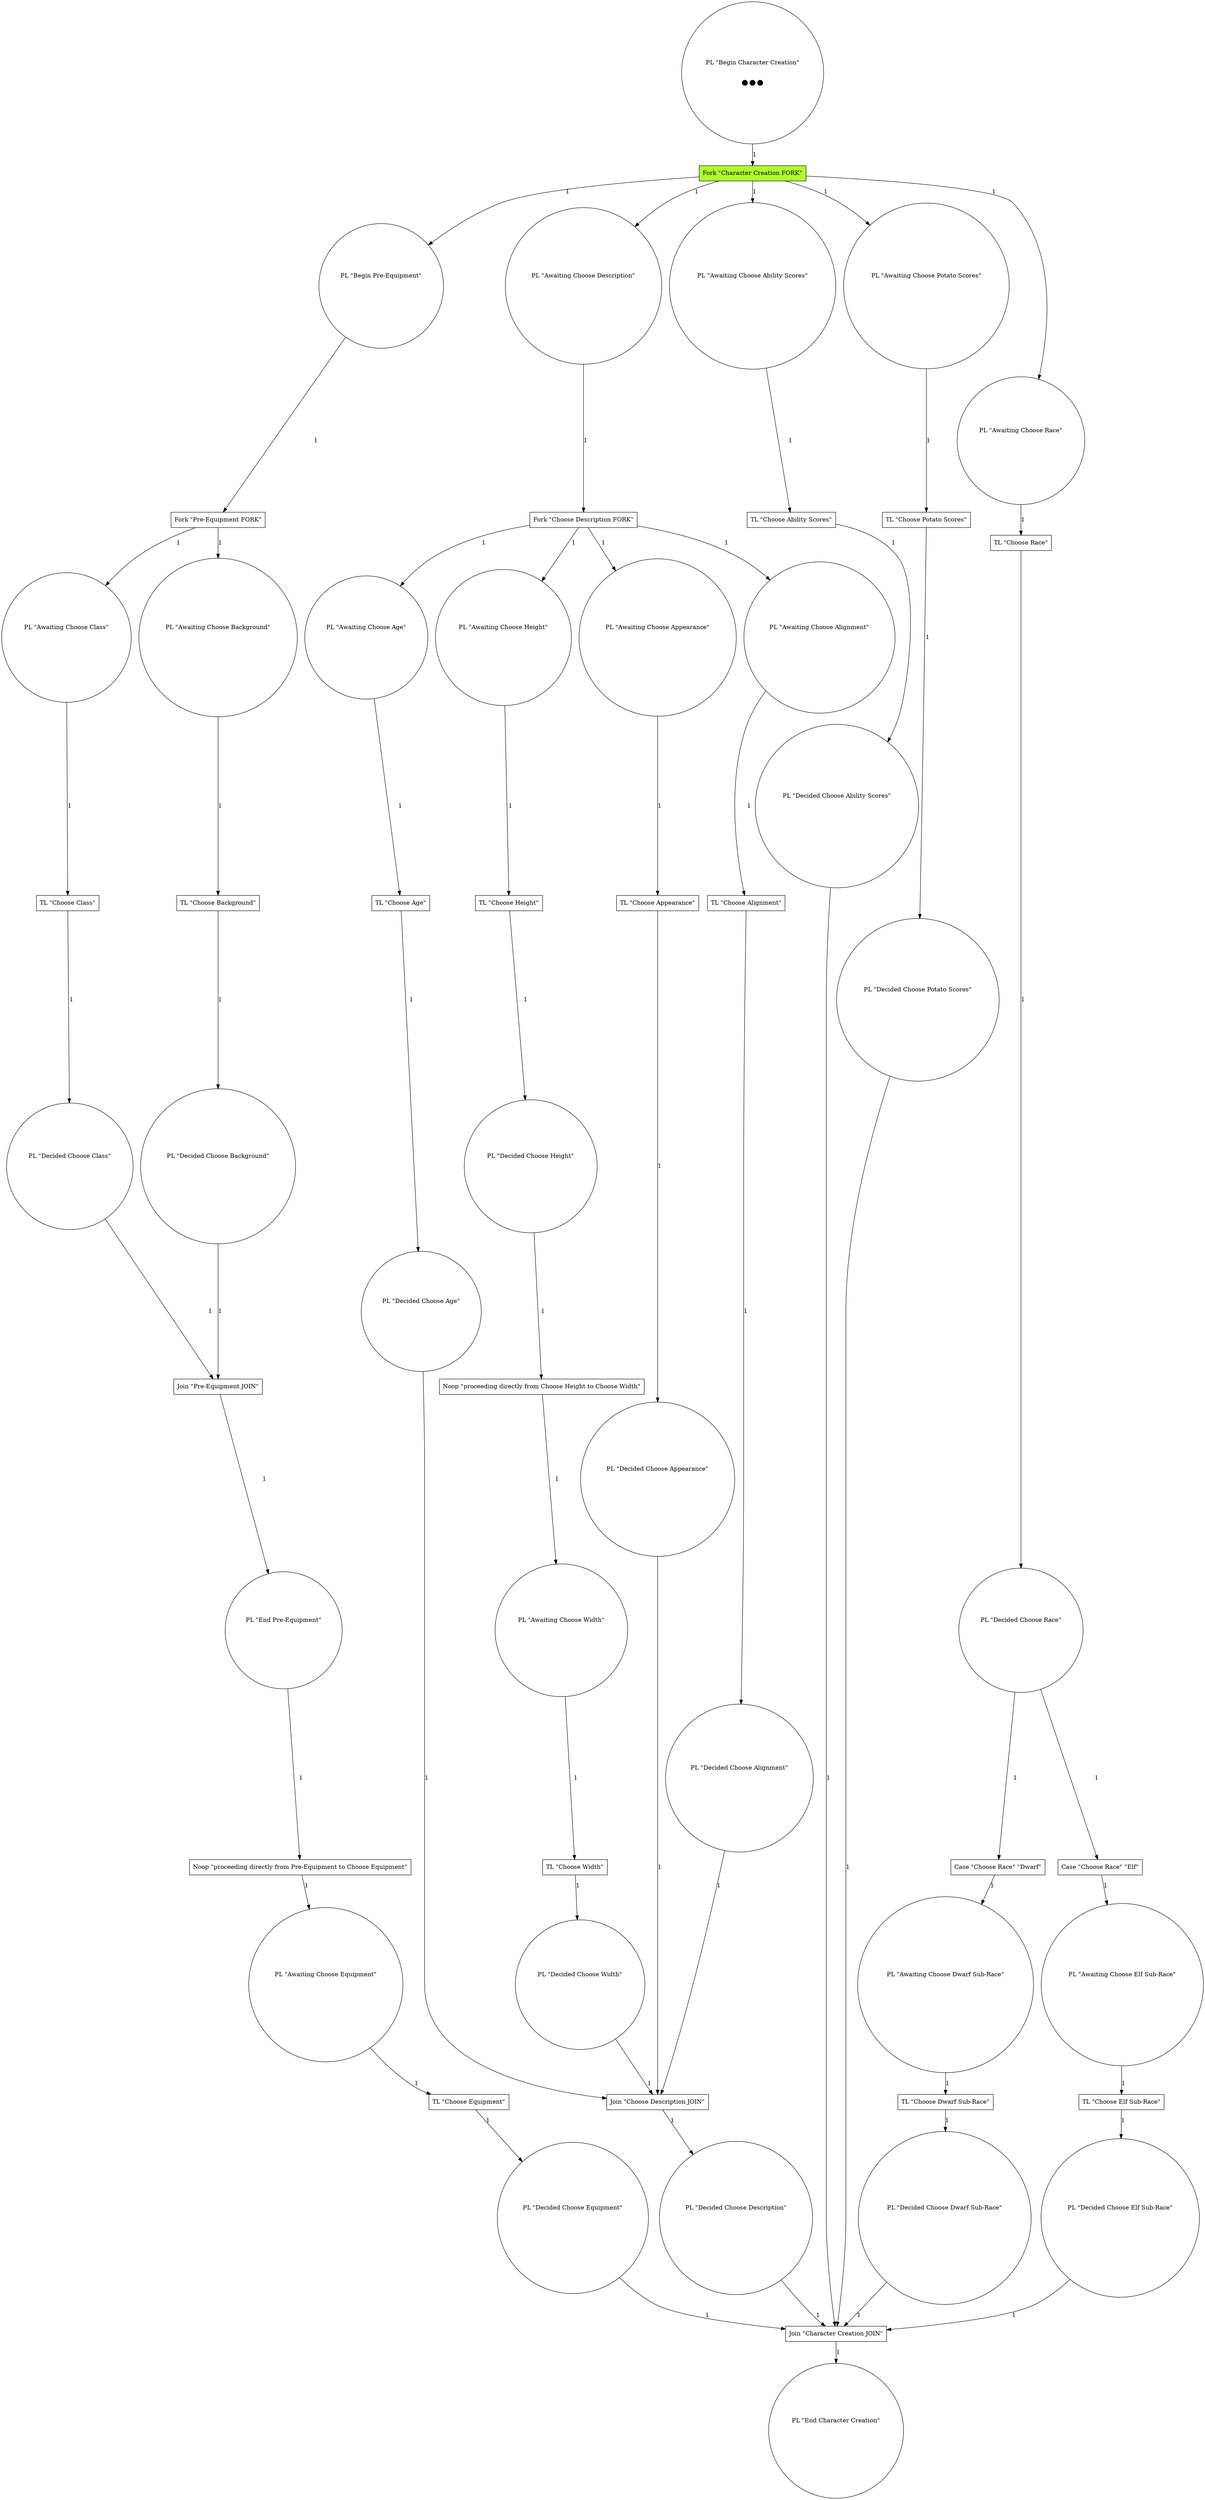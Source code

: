 digraph {
    1 [label="PL \"Begin Character Creation\"\n\n\n ⬤ ⬤ ⬤ "
      ,shape=circle];
    2 [label="PL \"Begin Pre-Equipment\"\n\n\n "
      ,shape=circle];
    3 [label="PL \"Awaiting Choose Class\"\n\n\n "
      ,shape=circle];
    4 [label="PL \"Decided Choose Class\"\n\n\n "
      ,shape=circle];
    5 [label="PL \"Awaiting Choose Background\"\n\n\n "
      ,shape=circle];
    6 [label="PL \"Decided Choose Background\"\n\n\n "
      ,shape=circle];
    7 [label="PL \"End Pre-Equipment\"\n\n\n "
      ,shape=circle];
    8 [label="PL \"Awaiting Choose Equipment\"\n\n\n "
      ,shape=circle];
    9 [label="PL \"Decided Choose Equipment\"\n\n\n "
      ,shape=circle];
    10 [label="PL \"Awaiting Choose Description\"\n\n\n "
       ,shape=circle];
    11 [label="PL \"Awaiting Choose Age\"\n\n\n "
       ,shape=circle];
    12 [label="PL \"Decided Choose Age\"\n\n\n "
       ,shape=circle];
    13 [label="PL \"Awaiting Choose Height\"\n\n\n "
       ,shape=circle];
    14 [label="PL \"Decided Choose Height\"\n\n\n "
       ,shape=circle];
    15 [label="PL \"Awaiting Choose Width\"\n\n\n "
       ,shape=circle];
    16 [label="PL \"Decided Choose Width\"\n\n\n "
       ,shape=circle];
    17 [label="PL \"Awaiting Choose Appearance\"\n\n\n "
       ,shape=circle];
    18 [label="PL \"Decided Choose Appearance\"\n\n\n "
       ,shape=circle];
    19 [label="PL \"Awaiting Choose Alignment\"\n\n\n "
       ,shape=circle];
    20 [label="PL \"Decided Choose Alignment\"\n\n\n "
       ,shape=circle];
    21 [label="PL \"Decided Choose Description\"\n\n\n "
       ,shape=circle];
    22 [label="PL \"Awaiting Choose Ability Scores\"\n\n\n "
       ,shape=circle];
    23 [label="PL \"Decided Choose Ability Scores\"\n\n\n "
       ,shape=circle];
    24 [label="PL \"Awaiting Choose Potato Scores\"\n\n\n "
       ,shape=circle];
    25 [label="PL \"Decided Choose Potato Scores\"\n\n\n "
       ,shape=circle];
    26 [label="PL \"Awaiting Choose Race\"\n\n\n "
       ,shape=circle];
    27 [label="PL \"Decided Choose Race\"\n\n\n "
       ,shape=circle];
    28 [label="PL \"Awaiting Choose Dwarf Sub-Race\"\n\n\n "
       ,shape=circle];
    29 [label="PL \"Decided Choose Dwarf Sub-Race\"\n\n\n "
       ,shape=circle];
    30 [label="PL \"Awaiting Choose Elf Sub-Race\"\n\n\n "
       ,shape=circle];
    31 [label="PL \"Decided Choose Elf Sub-Race\"\n\n\n "
       ,shape=circle];
    32 [label="PL \"End Character Creation\"\n\n\n "
       ,shape=circle];
    33 [label="Fork \"Character Creation FORK\""
       ,shape=box
       ,style=filled
       ,fillcolor=greenyellow];
    34 [label="Fork \"Pre-Equipment FORK\""
       ,shape=box];
    35 [label="TL \"Choose Class\""
       ,shape=box];
    36 [label="TL \"Choose Background\""
       ,shape=box];
    37 [label="Join \"Pre-Equipment JOIN\""
       ,shape=box];
    38 [label="Noop \"proceeding directly from Pre-Equipment to Choose Equipment\""
       ,shape=box];
    39 [label="TL \"Choose Equipment\""
       ,shape=box];
    40 [label="Fork \"Choose Description FORK\""
       ,shape=box];
    41 [label="TL \"Choose Age\""
       ,shape=box];
    42 [label="TL \"Choose Height\""
       ,shape=box];
    43 [label="Noop \"proceeding directly from Choose Height to Choose Width\""
       ,shape=box];
    44 [label="TL \"Choose Width\""
       ,shape=box];
    45 [label="TL \"Choose Appearance\""
       ,shape=box];
    46 [label="TL \"Choose Alignment\""
       ,shape=box];
    47 [label="Join \"Choose Description JOIN\""
       ,shape=box];
    48 [label="TL \"Choose Ability Scores\""
       ,shape=box];
    49 [label="TL \"Choose Potato Scores\""
       ,shape=box];
    50 [label="TL \"Choose Race\""
       ,shape=box];
    51 [label="Case \"Choose Race\" \"Dwarf\""
       ,shape=box];
    52 [label="Case \"Choose Race\" \"Elf\""
       ,shape=box];
    53 [label="TL \"Choose Dwarf Sub-Race\""
       ,shape=box];
    54 [label="TL \"Choose Elf Sub-Race\""
       ,shape=box];
    55 [label="Join \"Character Creation JOIN\""
       ,shape=box];
    1 -> 33 [label=1];
    2 -> 34 [label=1];
    3 -> 35 [label=1];
    4 -> 37 [label=1];
    5 -> 36 [label=1];
    6 -> 37 [label=1];
    7 -> 38 [label=1];
    8 -> 39 [label=1];
    9 -> 55 [label=1];
    10 -> 40 [label=1];
    11 -> 41 [label=1];
    12 -> 47 [label=1];
    13 -> 42 [label=1];
    14 -> 43 [label=1];
    15 -> 44 [label=1];
    16 -> 47 [label=1];
    17 -> 45 [label=1];
    18 -> 47 [label=1];
    19 -> 46 [label=1];
    20 -> 47 [label=1];
    21 -> 55 [label=1];
    22 -> 48 [label=1];
    23 -> 55 [label=1];
    24 -> 49 [label=1];
    25 -> 55 [label=1];
    26 -> 50 [label=1];
    27 -> 51 [label=1];
    27 -> 52 [label=1];
    28 -> 53 [label=1];
    29 -> 55 [label=1];
    30 -> 54 [label=1];
    31 -> 55 [label=1];
    33 -> 2 [label=1];
    33 -> 10 [label=1];
    33 -> 22 [label=1];
    33 -> 24 [label=1];
    33 -> 26 [label=1];
    34 -> 3 [label=1];
    34 -> 5 [label=1];
    35 -> 4 [label=1];
    36 -> 6 [label=1];
    37 -> 7 [label=1];
    38 -> 8 [label=1];
    39 -> 9 [label=1];
    40 -> 11 [label=1];
    40 -> 13 [label=1];
    40 -> 17 [label=1];
    40 -> 19 [label=1];
    41 -> 12 [label=1];
    42 -> 14 [label=1];
    43 -> 15 [label=1];
    44 -> 16 [label=1];
    45 -> 18 [label=1];
    46 -> 20 [label=1];
    47 -> 21 [label=1];
    48 -> 23 [label=1];
    49 -> 25 [label=1];
    50 -> 27 [label=1];
    51 -> 28 [label=1];
    52 -> 30 [label=1];
    53 -> 29 [label=1];
    54 -> 31 [label=1];
    55 -> 32 [label=1];
}